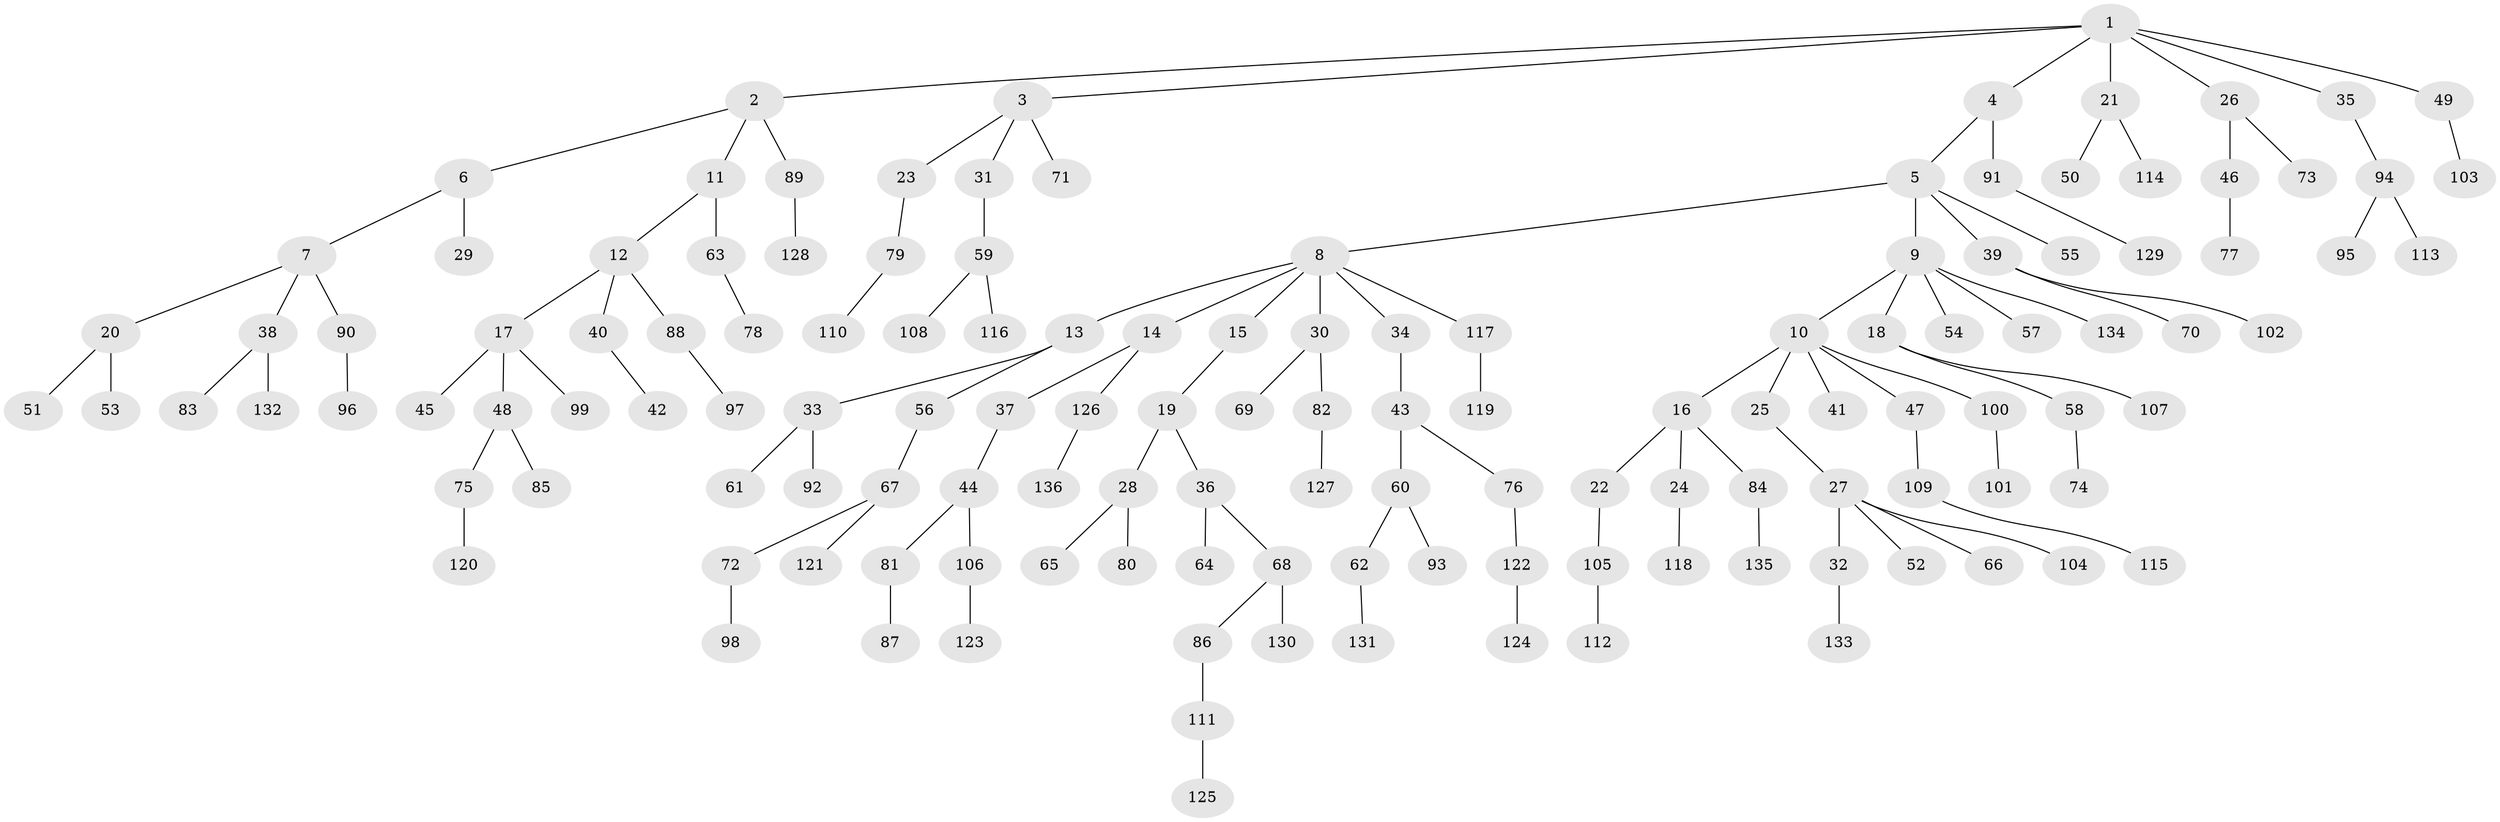 // Generated by graph-tools (version 1.1) at 2025/02/03/09/25 03:02:24]
// undirected, 136 vertices, 135 edges
graph export_dot {
graph [start="1"]
  node [color=gray90,style=filled];
  1;
  2;
  3;
  4;
  5;
  6;
  7;
  8;
  9;
  10;
  11;
  12;
  13;
  14;
  15;
  16;
  17;
  18;
  19;
  20;
  21;
  22;
  23;
  24;
  25;
  26;
  27;
  28;
  29;
  30;
  31;
  32;
  33;
  34;
  35;
  36;
  37;
  38;
  39;
  40;
  41;
  42;
  43;
  44;
  45;
  46;
  47;
  48;
  49;
  50;
  51;
  52;
  53;
  54;
  55;
  56;
  57;
  58;
  59;
  60;
  61;
  62;
  63;
  64;
  65;
  66;
  67;
  68;
  69;
  70;
  71;
  72;
  73;
  74;
  75;
  76;
  77;
  78;
  79;
  80;
  81;
  82;
  83;
  84;
  85;
  86;
  87;
  88;
  89;
  90;
  91;
  92;
  93;
  94;
  95;
  96;
  97;
  98;
  99;
  100;
  101;
  102;
  103;
  104;
  105;
  106;
  107;
  108;
  109;
  110;
  111;
  112;
  113;
  114;
  115;
  116;
  117;
  118;
  119;
  120;
  121;
  122;
  123;
  124;
  125;
  126;
  127;
  128;
  129;
  130;
  131;
  132;
  133;
  134;
  135;
  136;
  1 -- 2;
  1 -- 3;
  1 -- 4;
  1 -- 21;
  1 -- 26;
  1 -- 35;
  1 -- 49;
  2 -- 6;
  2 -- 11;
  2 -- 89;
  3 -- 23;
  3 -- 31;
  3 -- 71;
  4 -- 5;
  4 -- 91;
  5 -- 8;
  5 -- 9;
  5 -- 39;
  5 -- 55;
  6 -- 7;
  6 -- 29;
  7 -- 20;
  7 -- 38;
  7 -- 90;
  8 -- 13;
  8 -- 14;
  8 -- 15;
  8 -- 30;
  8 -- 34;
  8 -- 117;
  9 -- 10;
  9 -- 18;
  9 -- 54;
  9 -- 57;
  9 -- 134;
  10 -- 16;
  10 -- 25;
  10 -- 41;
  10 -- 47;
  10 -- 100;
  11 -- 12;
  11 -- 63;
  12 -- 17;
  12 -- 40;
  12 -- 88;
  13 -- 33;
  13 -- 56;
  14 -- 37;
  14 -- 126;
  15 -- 19;
  16 -- 22;
  16 -- 24;
  16 -- 84;
  17 -- 45;
  17 -- 48;
  17 -- 99;
  18 -- 58;
  18 -- 107;
  19 -- 28;
  19 -- 36;
  20 -- 51;
  20 -- 53;
  21 -- 50;
  21 -- 114;
  22 -- 105;
  23 -- 79;
  24 -- 118;
  25 -- 27;
  26 -- 46;
  26 -- 73;
  27 -- 32;
  27 -- 52;
  27 -- 66;
  27 -- 104;
  28 -- 65;
  28 -- 80;
  30 -- 69;
  30 -- 82;
  31 -- 59;
  32 -- 133;
  33 -- 61;
  33 -- 92;
  34 -- 43;
  35 -- 94;
  36 -- 64;
  36 -- 68;
  37 -- 44;
  38 -- 83;
  38 -- 132;
  39 -- 70;
  39 -- 102;
  40 -- 42;
  43 -- 60;
  43 -- 76;
  44 -- 81;
  44 -- 106;
  46 -- 77;
  47 -- 109;
  48 -- 75;
  48 -- 85;
  49 -- 103;
  56 -- 67;
  58 -- 74;
  59 -- 108;
  59 -- 116;
  60 -- 62;
  60 -- 93;
  62 -- 131;
  63 -- 78;
  67 -- 72;
  67 -- 121;
  68 -- 86;
  68 -- 130;
  72 -- 98;
  75 -- 120;
  76 -- 122;
  79 -- 110;
  81 -- 87;
  82 -- 127;
  84 -- 135;
  86 -- 111;
  88 -- 97;
  89 -- 128;
  90 -- 96;
  91 -- 129;
  94 -- 95;
  94 -- 113;
  100 -- 101;
  105 -- 112;
  106 -- 123;
  109 -- 115;
  111 -- 125;
  117 -- 119;
  122 -- 124;
  126 -- 136;
}
